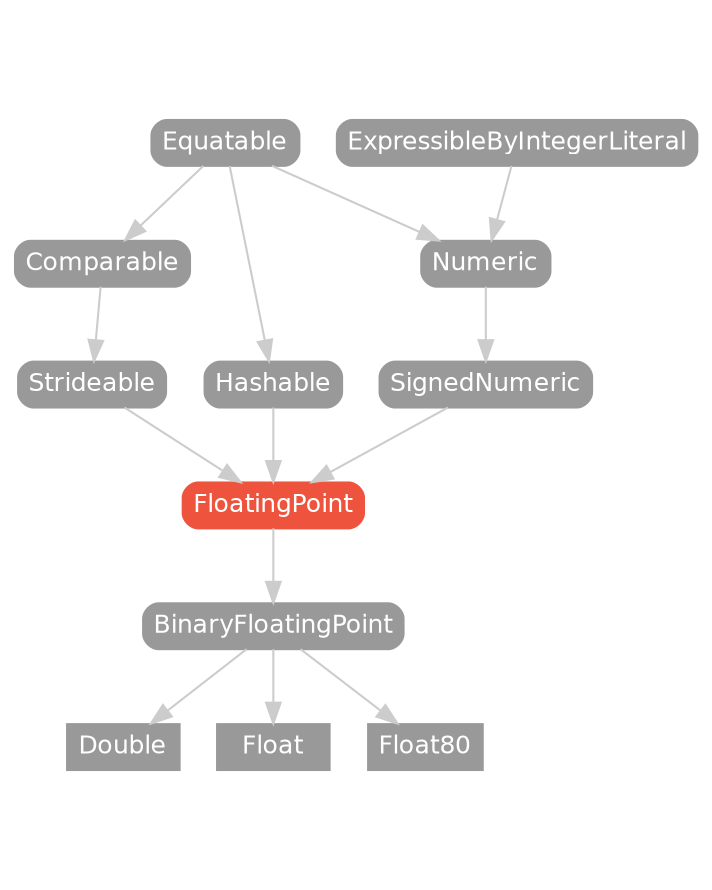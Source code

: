 strict digraph "FloatingPoint - Type Hierarchy - SwiftDoc.org" {
    pad="0.1,0.8"
    node [shape=box, style="filled,rounded", color="#999999", fillcolor="#999999", fontcolor=white, fontname=Helvetica, fontnames="Helvetica,sansserif", fontsize=12, margin="0.07,0.05", height="0.3"]
    edge [color="#cccccc"]
    "BinaryFloatingPoint" [URL="/protocol/BinaryFloatingPoint/hierarchy/"]
    "Comparable" [URL="/protocol/Comparable/hierarchy/"]
    "Double" [URL="/type/Double/hierarchy/", style=filled]
    "Equatable" [URL="/protocol/Equatable/hierarchy/"]
    "ExpressibleByIntegerLiteral" [URL="/protocol/ExpressibleByIntegerLiteral/hierarchy/"]
    "Float" [URL="/type/Float/hierarchy/", style=filled]
    "Float80" [URL="/type/Float80/hierarchy/", style=filled]
    "FloatingPoint" [URL="/protocol/FloatingPoint/", style="filled,rounded", fillcolor="#ee543d", color="#ee543d"]
    "Hashable" [URL="/protocol/Hashable/hierarchy/"]
    "Numeric" [URL="/protocol/Numeric/hierarchy/"]
    "SignedNumeric" [URL="/protocol/SignedNumeric/hierarchy/"]
    "Strideable" [URL="/protocol/Strideable/hierarchy/"]    "FloatingPoint" -> "BinaryFloatingPoint"
    "BinaryFloatingPoint" -> "Double"
    "BinaryFloatingPoint" -> "Float"
    "BinaryFloatingPoint" -> "Float80"
    "Hashable" -> "FloatingPoint"
    "SignedNumeric" -> "FloatingPoint"
    "Strideable" -> "FloatingPoint"
    "Equatable" -> "Hashable"
    "Numeric" -> "SignedNumeric"
    "Equatable" -> "Numeric"
    "ExpressibleByIntegerLiteral" -> "Numeric"
    "Comparable" -> "Strideable"
    "Equatable" -> "Comparable"
    subgraph Types {
        rank = max; "Double"; "Float"; "Float80";
    }
}
